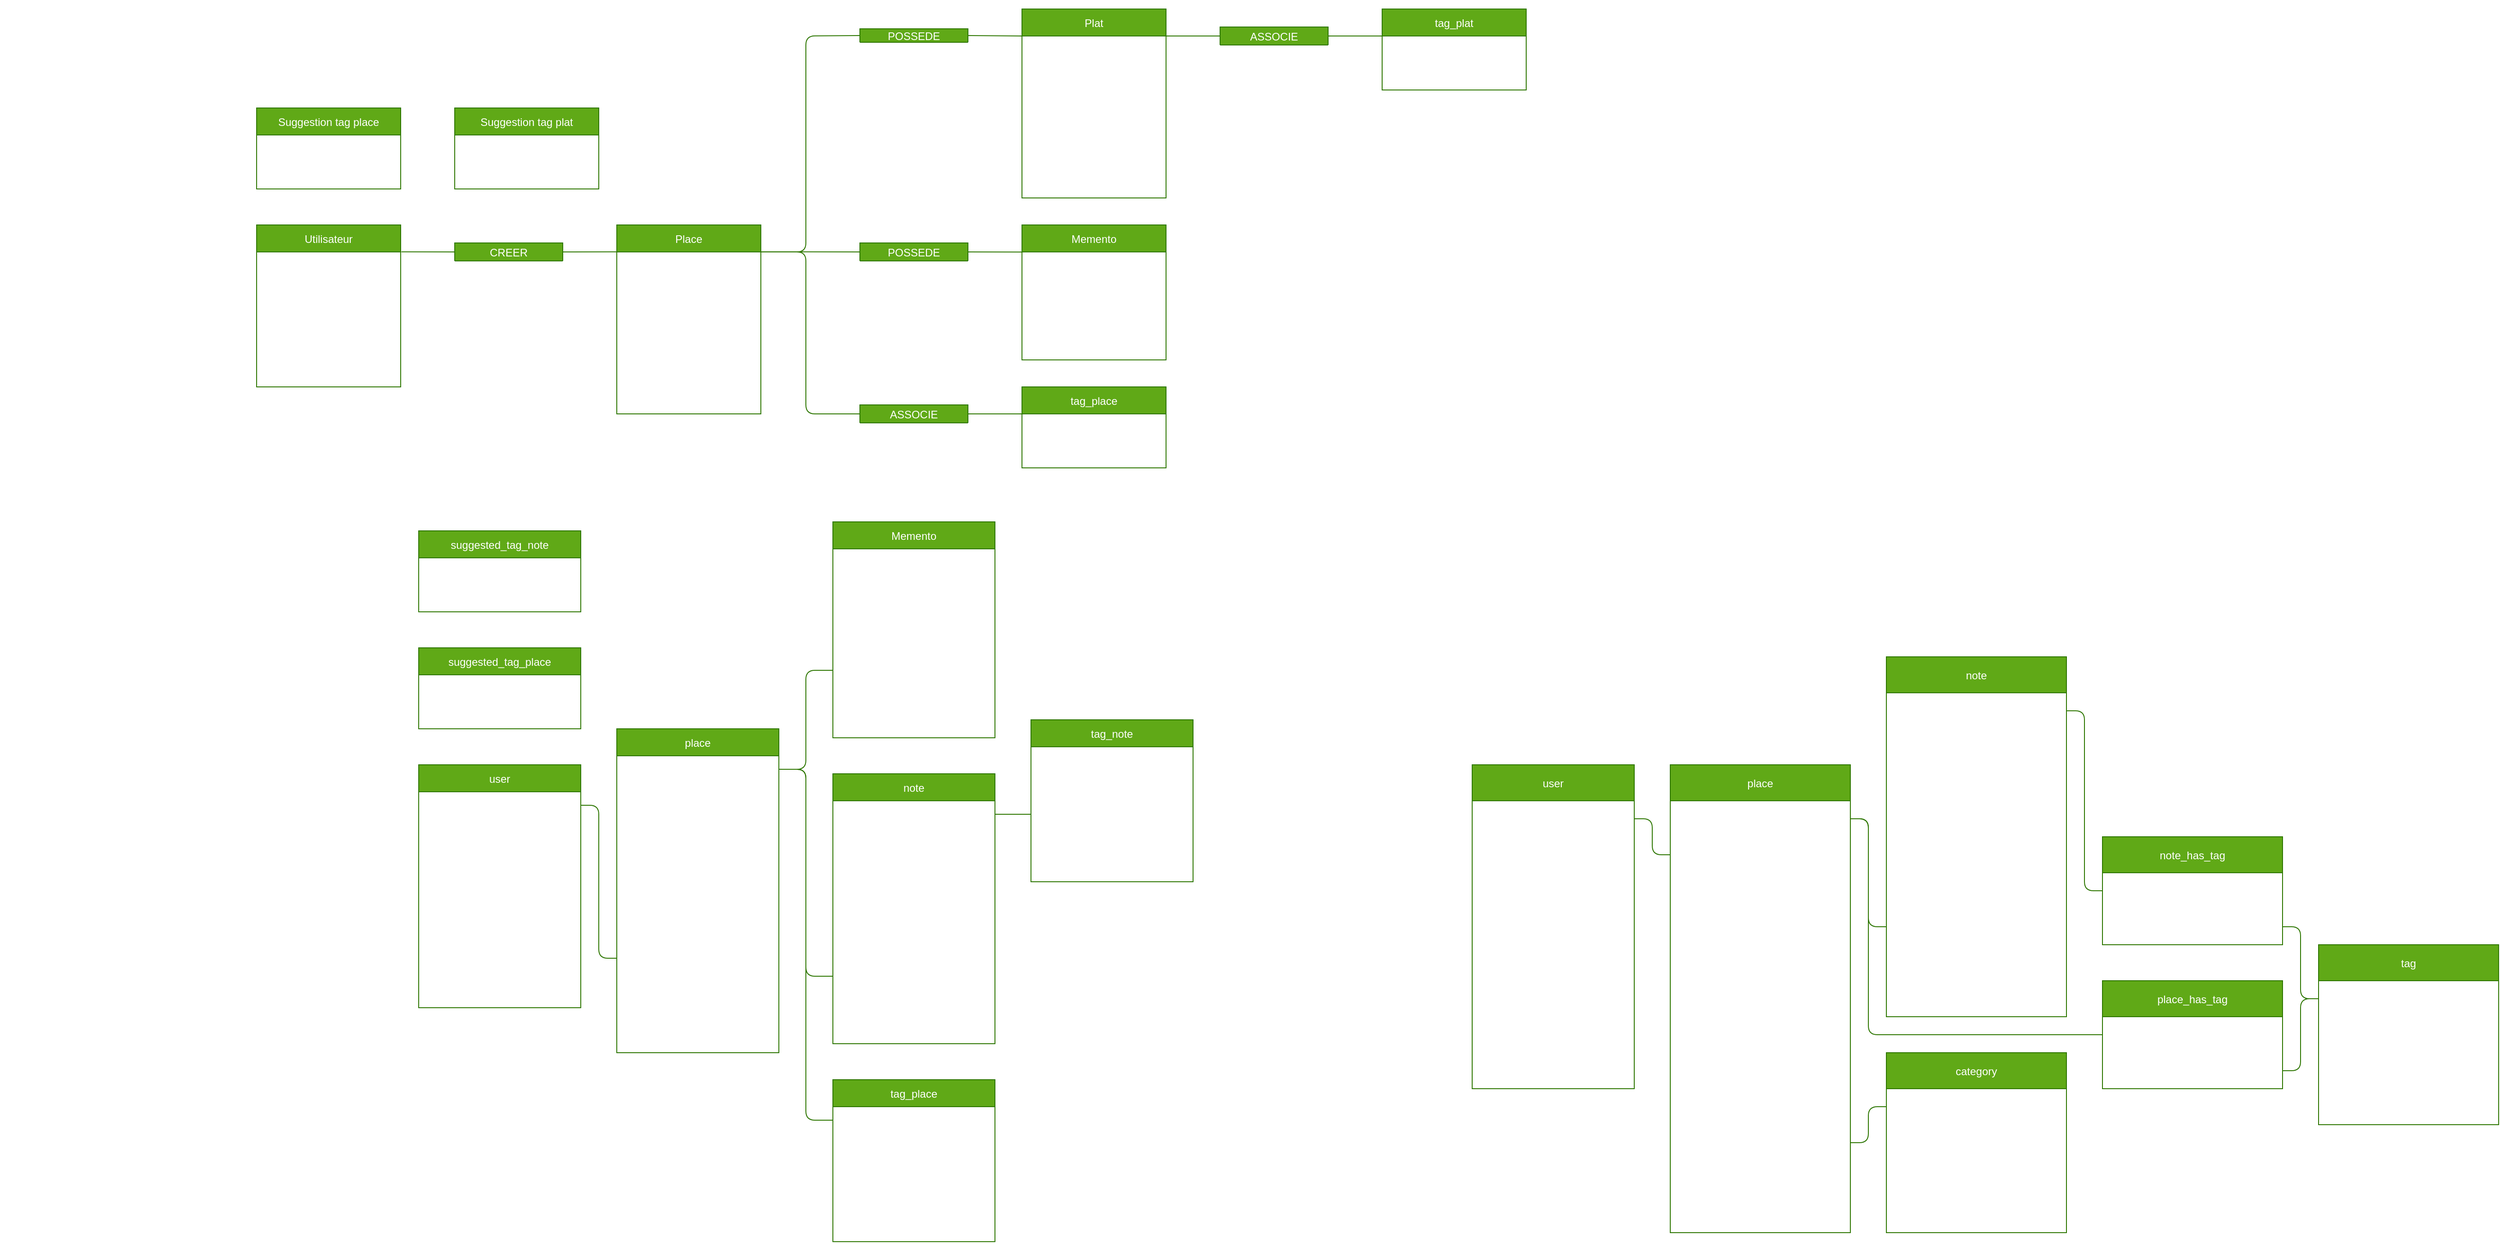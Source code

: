 <mxfile>
    <diagram id="Cw5iGUjNgf8QnOH01EfG" name="Page-1">
        <mxGraphModel dx="2482" dy="-815" grid="1" gridSize="10" guides="1" tooltips="1" connect="1" arrows="1" fold="1" page="0" pageScale="1" pageWidth="1169" pageHeight="827" background="none" math="0" shadow="0">
            <root>
                <mxCell id="0"/>
                <mxCell id="1" parent="0"/>
                <mxCell id="359" value="CREER" style="swimlane;fontStyle=0;childLayout=stackLayout;horizontal=1;startSize=30;horizontalStack=0;resizeParent=1;resizeParentMax=0;resizeLast=0;collapsible=1;marginBottom=0;rounded=1;fillColor=#60a917;fontColor=#FFFFFF;strokeColor=#2D7600;" parent="1" vertex="1">
                    <mxGeometry x="-750" y="2620" width="120" height="20" as="geometry"/>
                </mxCell>
                <mxCell id="360" value="Utilisateur" style="swimlane;fontStyle=0;childLayout=stackLayout;horizontal=1;startSize=30;horizontalStack=0;resizeParent=1;resizeParentMax=0;resizeLast=0;collapsible=1;marginBottom=0;fillColor=#60a917;fontColor=#FFFFFF;strokeColor=#2D7600;" parent="1" vertex="1">
                    <mxGeometry x="-970" y="2600" width="160" height="180" as="geometry"/>
                </mxCell>
                <mxCell id="361" value="CodeUtilisateur" style="text;strokeColor=none;fillColor=none;align=left;verticalAlign=middle;spacingLeft=4;spacingRight=4;overflow=hidden;points=[[0,0.5],[1,0.5]];portConstraint=eastwest;rotatable=0;fontStyle=4;fontColor=#FFFFFF;" parent="360" vertex="1">
                    <mxGeometry y="30" width="160" height="30" as="geometry"/>
                </mxCell>
                <mxCell id="362" value="pseudo" style="text;strokeColor=none;fillColor=none;align=left;verticalAlign=middle;spacingLeft=4;spacingRight=4;overflow=hidden;points=[[0,0.5],[1,0.5]];portConstraint=eastwest;rotatable=0;fontColor=#FFFFFF;" parent="360" vertex="1">
                    <mxGeometry y="60" width="160" height="30" as="geometry"/>
                </mxCell>
                <mxCell id="363" value="photo" style="text;strokeColor=none;fillColor=none;align=left;verticalAlign=middle;spacingLeft=4;spacingRight=4;overflow=hidden;points=[[0,0.5],[1,0.5]];portConstraint=eastwest;rotatable=0;fontColor=#FFFFFF;" parent="360" vertex="1">
                    <mxGeometry y="90" width="160" height="30" as="geometry"/>
                </mxCell>
                <mxCell id="364" value="email" style="text;strokeColor=none;fillColor=none;align=left;verticalAlign=middle;spacingLeft=4;spacingRight=4;overflow=hidden;points=[[0,0.5],[1,0.5]];portConstraint=eastwest;rotatable=0;fontColor=#FFFFFF;" parent="360" vertex="1">
                    <mxGeometry y="120" width="160" height="30" as="geometry"/>
                </mxCell>
                <mxCell id="365" value="theme" style="text;strokeColor=none;fillColor=none;align=left;verticalAlign=middle;spacingLeft=4;spacingRight=4;overflow=hidden;points=[[0,0.5],[1,0.5]];portConstraint=eastwest;rotatable=0;fontColor=#FFFFFF;" parent="360" vertex="1">
                    <mxGeometry y="150" width="160" height="30" as="geometry"/>
                </mxCell>
                <mxCell id="366" value="Place" style="swimlane;fontStyle=0;childLayout=stackLayout;horizontal=1;startSize=30;horizontalStack=0;resizeParent=1;resizeParentMax=0;resizeLast=0;collapsible=1;marginBottom=0;fillColor=#60a917;fontColor=#FFFFFF;strokeColor=#2D7600;" parent="1" vertex="1">
                    <mxGeometry x="-570" y="2600" width="160" height="210" as="geometry"/>
                </mxCell>
                <mxCell id="367" value="CodePlace" style="text;strokeColor=none;fillColor=none;align=center;verticalAlign=middle;spacingLeft=4;spacingRight=4;overflow=hidden;points=[[0,0.5],[1,0.5]];portConstraint=eastwest;rotatable=0;fontStyle=4;fontColor=#FFFFFF;" parent="366" vertex="1">
                    <mxGeometry y="30" width="160" height="30" as="geometry"/>
                </mxCell>
                <mxCell id="368" value="nom" style="text;strokeColor=none;fillColor=none;align=center;verticalAlign=middle;spacingLeft=4;spacingRight=4;overflow=hidden;points=[[0,0.5],[1,0.5]];portConstraint=eastwest;rotatable=0;fontColor=#FFFFFF;" parent="366" vertex="1">
                    <mxGeometry y="60" width="160" height="30" as="geometry"/>
                </mxCell>
                <mxCell id="369" value="slug" style="text;strokeColor=none;fillColor=none;align=center;verticalAlign=middle;spacingLeft=4;spacingRight=4;overflow=hidden;points=[[0,0.5],[1,0.5]];portConstraint=eastwest;rotatable=0;fontColor=#FFFFFF;" parent="366" vertex="1">
                    <mxGeometry y="90" width="160" height="30" as="geometry"/>
                </mxCell>
                <mxCell id="550" value="adresse" style="text;strokeColor=none;fillColor=none;align=center;verticalAlign=middle;spacingLeft=4;spacingRight=4;overflow=hidden;points=[[0,0.5],[1,0.5]];portConstraint=eastwest;rotatable=0;fontColor=#FFFFFF;" parent="366" vertex="1">
                    <mxGeometry y="120" width="160" height="30" as="geometry"/>
                </mxCell>
                <mxCell id="551" value="coordonnées" style="text;strokeColor=none;fillColor=none;align=center;verticalAlign=middle;spacingLeft=4;spacingRight=4;overflow=hidden;points=[[0,0.5],[1,0.5]];portConstraint=eastwest;rotatable=0;fontColor=#FFFFFF;" parent="366" vertex="1">
                    <mxGeometry y="150" width="160" height="30" as="geometry"/>
                </mxCell>
                <mxCell id="552" value="favoris" style="text;strokeColor=none;fillColor=none;align=center;verticalAlign=middle;spacingLeft=4;spacingRight=4;overflow=hidden;points=[[0,0.5],[1,0.5]];portConstraint=eastwest;rotatable=0;fontColor=#FFFFFF;" parent="366" vertex="1">
                    <mxGeometry y="180" width="160" height="30" as="geometry"/>
                </mxCell>
                <mxCell id="370" value="" style="endArrow=none;html=1;entryX=0;entryY=0.5;entryDx=0;entryDy=0;exitX=1.005;exitY=-0.004;exitDx=0;exitDy=0;exitPerimeter=0;fontColor=#FFFFFF;fillColor=#60a917;strokeColor=#2D7600;" parent="1" source="361" target="359" edge="1">
                    <mxGeometry width="50" height="50" relative="1" as="geometry">
                        <mxPoint x="-730" y="2625" as="sourcePoint"/>
                        <mxPoint x="-300" y="2530" as="targetPoint"/>
                        <Array as="points"/>
                    </mxGeometry>
                </mxCell>
                <mxCell id="371" value="" style="endArrow=none;html=1;exitX=1;exitY=0.5;exitDx=0;exitDy=0;exitPerimeter=0;entryX=0;entryY=-0.003;entryDx=0;entryDy=0;entryPerimeter=0;fontColor=#FFFFFF;fillColor=#60a917;strokeColor=#2D7600;" parent="1" source="359" target="367" edge="1">
                    <mxGeometry width="50" height="50" relative="1" as="geometry">
                        <mxPoint x="-310" y="2580" as="sourcePoint"/>
                        <mxPoint x="-450" y="2630" as="targetPoint"/>
                        <Array as="points"/>
                    </mxGeometry>
                </mxCell>
                <mxCell id="372" value="0,N" style="text;html=1;strokeColor=none;fillColor=none;align=center;verticalAlign=middle;whiteSpace=wrap;rounded=0;fontColor=#FFFFFF;" parent="1" vertex="1">
                    <mxGeometry x="-810" y="2600" width="60" height="30" as="geometry"/>
                </mxCell>
                <mxCell id="373" value="1,1" style="text;html=1;strokeColor=none;fillColor=none;align=center;verticalAlign=middle;whiteSpace=wrap;rounded=0;fontColor=#FFFFFF;" parent="1" vertex="1">
                    <mxGeometry x="-630" y="2600" width="60" height="30" as="geometry"/>
                </mxCell>
                <mxCell id="374" value="POSSEDE" style="swimlane;fontStyle=0;childLayout=stackLayout;horizontal=1;startSize=30;horizontalStack=0;resizeParent=1;resizeParentMax=0;resizeLast=0;collapsible=1;marginBottom=0;rounded=1;fillColor=#60a917;fontColor=#FFFFFF;strokeColor=#2D7600;" parent="1" vertex="1">
                    <mxGeometry x="-300" y="2382" width="120" height="15" as="geometry">
                        <mxRectangle x="120" y="1245" width="70" height="30" as="alternateBounds"/>
                    </mxGeometry>
                </mxCell>
                <mxCell id="375" value="0,N" style="text;html=1;strokeColor=none;fillColor=none;align=center;verticalAlign=middle;whiteSpace=wrap;rounded=0;fontColor=#FFFFFF;" parent="1" vertex="1">
                    <mxGeometry x="-360" y="2360" width="60" height="30" as="geometry"/>
                </mxCell>
                <mxCell id="376" value="1,1" style="text;html=1;strokeColor=none;fillColor=none;align=center;verticalAlign=middle;whiteSpace=wrap;rounded=0;fontColor=#FFFFFF;" parent="1" vertex="1">
                    <mxGeometry x="-90" y="2350" width="60" height="30" as="geometry"/>
                </mxCell>
                <mxCell id="378" value="Plat" style="swimlane;fontStyle=0;childLayout=stackLayout;horizontal=1;startSize=30;horizontalStack=0;resizeParent=1;resizeParentMax=0;resizeLast=0;collapsible=1;marginBottom=0;fillColor=#60a917;fontColor=#FFFFFF;strokeColor=#2D7600;" parent="1" vertex="1">
                    <mxGeometry x="-120" y="2360" width="160" height="210" as="geometry"/>
                </mxCell>
                <mxCell id="379" value="CodePlat" style="text;strokeColor=none;fillColor=none;align=center;verticalAlign=middle;spacingLeft=4;spacingRight=4;overflow=hidden;points=[[0,0.5],[1,0.5]];portConstraint=eastwest;rotatable=0;fontStyle=4;fontColor=#FFFFFF;" parent="378" vertex="1">
                    <mxGeometry y="30" width="160" height="30" as="geometry"/>
                </mxCell>
                <mxCell id="380" value="nom" style="text;strokeColor=none;fillColor=none;align=center;verticalAlign=middle;spacingLeft=4;spacingRight=4;overflow=hidden;points=[[0,0.5],[1,0.5]];portConstraint=eastwest;rotatable=0;fontColor=#FFFFFF;" parent="378" vertex="1">
                    <mxGeometry y="60" width="160" height="30" as="geometry"/>
                </mxCell>
                <mxCell id="381" value="slug" style="text;strokeColor=none;fillColor=none;align=center;verticalAlign=middle;spacingLeft=4;spacingRight=4;overflow=hidden;points=[[0,0.5],[1,0.5]];portConstraint=eastwest;rotatable=0;fontColor=#FFFFFF;" parent="378" vertex="1">
                    <mxGeometry y="90" width="160" height="30" as="geometry"/>
                </mxCell>
                <mxCell id="382" value="photo" style="text;strokeColor=none;fillColor=none;align=center;verticalAlign=middle;spacingLeft=4;spacingRight=4;overflow=hidden;points=[[0,0.5],[1,0.5]];portConstraint=eastwest;rotatable=0;fontColor=#FFFFFF;" parent="378" vertex="1">
                    <mxGeometry y="120" width="160" height="30" as="geometry"/>
                </mxCell>
                <mxCell id="383" value="favoris" style="text;strokeColor=none;fillColor=none;align=center;verticalAlign=middle;spacingLeft=4;spacingRight=4;overflow=hidden;points=[[0,0.5],[1,0.5]];portConstraint=eastwest;rotatable=0;fontColor=#FFFFFF;" parent="378" vertex="1">
                    <mxGeometry y="150" width="160" height="30" as="geometry"/>
                </mxCell>
                <mxCell id="384" value="commentaire" style="text;strokeColor=none;fillColor=none;align=center;verticalAlign=middle;spacingLeft=4;spacingRight=4;overflow=hidden;points=[[0,0.5],[1,0.5]];portConstraint=eastwest;rotatable=0;fontColor=#FFFFFF;" parent="378" vertex="1">
                    <mxGeometry y="180" width="160" height="30" as="geometry"/>
                </mxCell>
                <mxCell id="386" value="" style="endArrow=none;html=1;exitX=1;exitY=0.5;exitDx=0;exitDy=0;exitPerimeter=0;entryX=0.001;entryY=-0.001;entryDx=0;entryDy=0;entryPerimeter=0;fontColor=#FFFFFF;fillColor=#60a917;strokeColor=#2D7600;" parent="1" source="374" target="379" edge="1">
                    <mxGeometry width="50" height="50" relative="1" as="geometry">
                        <mxPoint x="-320" y="2295" as="sourcePoint"/>
                        <mxPoint x="-20" y="2350" as="targetPoint"/>
                    </mxGeometry>
                </mxCell>
                <mxCell id="399" value="tag_place" style="swimlane;fontStyle=0;childLayout=stackLayout;horizontal=1;startSize=30;horizontalStack=0;resizeParent=1;resizeParentMax=0;resizeLast=0;collapsible=1;marginBottom=0;fillColor=#60a917;fontColor=#FFFFFF;strokeColor=#2D7600;" parent="1" vertex="1">
                    <mxGeometry x="-120" y="2780" width="160" height="90" as="geometry"/>
                </mxCell>
                <mxCell id="400" value="CodeTagPlace" style="text;strokeColor=none;fillColor=none;align=left;verticalAlign=middle;spacingLeft=4;spacingRight=4;overflow=hidden;points=[[0,0.5],[1,0.5]];portConstraint=eastwest;rotatable=0;fontStyle=4;fontColor=#FFFFFF;" parent="399" vertex="1">
                    <mxGeometry y="30" width="160" height="30" as="geometry"/>
                </mxCell>
                <mxCell id="401" value="label" style="text;strokeColor=none;fillColor=none;align=left;verticalAlign=middle;spacingLeft=4;spacingRight=4;overflow=hidden;points=[[0,0.5],[1,0.5]];portConstraint=eastwest;rotatable=0;fontColor=#FFFFFF;" parent="399" vertex="1">
                    <mxGeometry y="60" width="160" height="30" as="geometry"/>
                </mxCell>
                <mxCell id="406" value="POSSEDE" style="swimlane;fontStyle=0;childLayout=stackLayout;horizontal=1;startSize=30;horizontalStack=0;resizeParent=1;resizeParentMax=0;resizeLast=0;collapsible=1;marginBottom=0;rounded=1;fillColor=#60a917;fontColor=#FFFFFF;strokeColor=#2D7600;" parent="1" vertex="1">
                    <mxGeometry x="-300" y="2620" width="120" height="20" as="geometry"/>
                </mxCell>
                <mxCell id="407" value="0,N" style="text;html=1;strokeColor=none;fillColor=none;align=center;verticalAlign=middle;whiteSpace=wrap;rounded=0;fontColor=#FFFFFF;" parent="1" vertex="1">
                    <mxGeometry x="-360" y="2600" width="60" height="30" as="geometry"/>
                </mxCell>
                <mxCell id="408" value="1,1" style="text;html=1;strokeColor=none;fillColor=none;align=center;verticalAlign=middle;whiteSpace=wrap;rounded=0;fontColor=#FFFFFF;" parent="1" vertex="1">
                    <mxGeometry x="-180" y="2600" width="60" height="30" as="geometry"/>
                </mxCell>
                <mxCell id="409" value="" style="endArrow=none;html=1;entryX=0;entryY=0.5;entryDx=0;entryDy=0;exitX=1;exitY=-0.005;exitDx=0;exitDy=0;exitPerimeter=0;fontColor=#FFFFFF;fillColor=#60a917;strokeColor=#2D7600;" parent="1" source="367" target="406" edge="1">
                    <mxGeometry width="50" height="50" relative="1" as="geometry">
                        <mxPoint x="-270" y="2645" as="sourcePoint"/>
                        <mxPoint x="-400" y="2790" as="targetPoint"/>
                        <Array as="points"/>
                    </mxGeometry>
                </mxCell>
                <mxCell id="410" value="" style="endArrow=none;html=1;exitX=1;exitY=0.5;exitDx=0;exitDy=0;entryX=0.004;entryY=0.004;entryDx=0;entryDy=0;entryPerimeter=0;fontColor=#FFFFFF;fillColor=#60a917;strokeColor=#2D7600;" parent="1" source="406" target="412" edge="1">
                    <mxGeometry width="50" height="50" relative="1" as="geometry">
                        <mxPoint x="-250" y="2930" as="sourcePoint"/>
                        <mxPoint x="-50" y="2595" as="targetPoint"/>
                        <Array as="points"/>
                    </mxGeometry>
                </mxCell>
                <mxCell id="411" value="Memento" style="swimlane;fontStyle=0;childLayout=stackLayout;horizontal=1;startSize=30;horizontalStack=0;resizeParent=1;resizeParentMax=0;resizeLast=0;collapsible=1;marginBottom=0;fillColor=#60a917;fontColor=#FFFFFF;strokeColor=#2D7600;" parent="1" vertex="1">
                    <mxGeometry x="-120" y="2600" width="160" height="150" as="geometry"/>
                </mxCell>
                <mxCell id="412" value="CodeListe" style="text;strokeColor=none;fillColor=none;align=center;verticalAlign=middle;spacingLeft=4;spacingRight=4;overflow=hidden;points=[[0,0.5],[1,0.5]];portConstraint=eastwest;rotatable=0;fontStyle=4;fontColor=#FFFFFF;" parent="411" vertex="1">
                    <mxGeometry y="30" width="160" height="30" as="geometry"/>
                </mxCell>
                <mxCell id="413" value="nom" style="text;strokeColor=none;fillColor=none;align=center;verticalAlign=middle;spacingLeft=4;spacingRight=4;overflow=hidden;points=[[0,0.5],[1,0.5]];portConstraint=eastwest;rotatable=0;fontColor=#FFFFFF;" parent="411" vertex="1">
                    <mxGeometry y="60" width="160" height="30" as="geometry"/>
                </mxCell>
                <mxCell id="414" value="contenu" style="text;strokeColor=none;fillColor=none;align=center;verticalAlign=middle;spacingLeft=4;spacingRight=4;overflow=hidden;points=[[0,0.5],[1,0.5]];portConstraint=eastwest;rotatable=0;fontColor=#FFFFFF;" parent="411" vertex="1">
                    <mxGeometry y="90" width="160" height="30" as="geometry"/>
                </mxCell>
                <mxCell id="415" value="date de création" style="text;strokeColor=none;fillColor=none;align=center;verticalAlign=middle;spacingLeft=4;spacingRight=4;overflow=hidden;points=[[0,0.5],[1,0.5]];portConstraint=eastwest;rotatable=0;fontColor=#FFFFFF;" parent="411" vertex="1">
                    <mxGeometry y="120" width="160" height="30" as="geometry"/>
                </mxCell>
                <mxCell id="432" value="ASSOCIE" style="swimlane;fontStyle=0;childLayout=stackLayout;horizontal=1;startSize=30;horizontalStack=0;resizeParent=1;resizeParentMax=0;resizeLast=0;collapsible=1;marginBottom=0;rounded=1;fillColor=#60a917;fontColor=#FFFFFF;strokeColor=#2D7600;" parent="1" vertex="1">
                    <mxGeometry x="-300" y="2800" width="120" height="20" as="geometry"/>
                </mxCell>
                <mxCell id="433" value="1,1" style="text;html=1;strokeColor=none;fillColor=none;align=center;verticalAlign=middle;whiteSpace=wrap;rounded=0;fontColor=#FFFFFF;" parent="1" vertex="1">
                    <mxGeometry x="-180" y="2780" width="60" height="30" as="geometry"/>
                </mxCell>
                <mxCell id="434" value="" style="endArrow=none;html=1;exitX=0;exitY=0.002;exitDx=0;exitDy=0;entryX=1;entryY=0.5;entryDx=0;entryDy=0;exitPerimeter=0;fontColor=#FFFFFF;fillColor=#60a917;strokeColor=#2D7600;" parent="1" source="400" target="432" edge="1">
                    <mxGeometry width="50" height="50" relative="1" as="geometry">
                        <mxPoint x="200" y="2835" as="sourcePoint"/>
                        <mxPoint x="120" y="2835" as="targetPoint"/>
                    </mxGeometry>
                </mxCell>
                <mxCell id="437" value="0,N" style="text;html=1;strokeColor=none;fillColor=none;align=center;verticalAlign=middle;whiteSpace=wrap;rounded=0;fontColor=#FFFFFF;" parent="1" vertex="1">
                    <mxGeometry x="-360" y="2780" width="60" height="30" as="geometry"/>
                </mxCell>
                <mxCell id="525" value="MCD" style="text;strokeColor=none;fillColor=none;align=left;verticalAlign=middle;spacingLeft=4;spacingRight=4;overflow=hidden;points=[[0,0.5],[1,0.5]];portConstraint=eastwest;rotatable=0;fontSize=50;fontColor=#FFFFFF;" parent="1" vertex="1">
                    <mxGeometry x="-1255" y="2382" width="150" height="80" as="geometry"/>
                </mxCell>
                <mxCell id="554" value="tag_plat" style="swimlane;fontStyle=0;childLayout=stackLayout;horizontal=1;startSize=30;horizontalStack=0;resizeParent=1;resizeParentMax=0;resizeLast=0;collapsible=1;marginBottom=0;fillColor=#60a917;fontColor=#FFFFFF;strokeColor=#2D7600;" parent="1" vertex="1">
                    <mxGeometry x="280" y="2360" width="160" height="90" as="geometry"/>
                </mxCell>
                <mxCell id="555" value="CodeTagPlat" style="text;strokeColor=none;fillColor=none;align=left;verticalAlign=middle;spacingLeft=4;spacingRight=4;overflow=hidden;points=[[0,0.5],[1,0.5]];portConstraint=eastwest;rotatable=0;fontStyle=4;fontColor=#FFFFFF;" parent="554" vertex="1">
                    <mxGeometry y="30" width="160" height="30" as="geometry"/>
                </mxCell>
                <mxCell id="556" value="label" style="text;strokeColor=none;fillColor=none;align=left;verticalAlign=middle;spacingLeft=4;spacingRight=4;overflow=hidden;points=[[0,0.5],[1,0.5]];portConstraint=eastwest;rotatable=0;fontColor=#FFFFFF;" parent="554" vertex="1">
                    <mxGeometry y="60" width="160" height="30" as="geometry"/>
                </mxCell>
                <mxCell id="557" value="ASSOCIE" style="swimlane;fontStyle=0;childLayout=stackLayout;horizontal=1;startSize=30;horizontalStack=0;resizeParent=1;resizeParentMax=0;resizeLast=0;collapsible=1;marginBottom=0;rounded=1;fillColor=#60a917;fontColor=#FFFFFF;strokeColor=#2D7600;" parent="1" vertex="1">
                    <mxGeometry x="100" y="2380" width="120" height="20" as="geometry"/>
                </mxCell>
                <mxCell id="560" value="1,1" style="text;html=1;strokeColor=none;fillColor=none;align=center;verticalAlign=middle;whiteSpace=wrap;rounded=0;fontColor=#FFFFFF;" parent="1" vertex="1">
                    <mxGeometry x="-180" y="2360" width="60" height="30" as="geometry"/>
                </mxCell>
                <mxCell id="561" value="" style="endArrow=none;html=1;entryX=1;entryY=0;entryDx=0;entryDy=0;entryPerimeter=0;exitX=0;exitY=0.5;exitDx=0;exitDy=0;fontColor=#FFFFFF;fillColor=#60a917;strokeColor=#2D7600;" parent="1" source="432" target="367" edge="1">
                    <mxGeometry width="50" height="50" relative="1" as="geometry">
                        <mxPoint x="-220" y="2810" as="sourcePoint"/>
                        <mxPoint x="-170" y="2760" as="targetPoint"/>
                        <Array as="points">
                            <mxPoint x="-360" y="2810"/>
                            <mxPoint x="-360" y="2630"/>
                        </Array>
                    </mxGeometry>
                </mxCell>
                <mxCell id="562" value="" style="endArrow=none;html=1;entryX=0;entryY=0.5;entryDx=0;entryDy=0;fontColor=#FFFFFF;fillColor=#60a917;strokeColor=#2D7600;" parent="1" target="374" edge="1">
                    <mxGeometry width="50" height="50" relative="1" as="geometry">
                        <mxPoint x="-410" y="2630" as="sourcePoint"/>
                        <mxPoint x="-220" y="2500" as="targetPoint"/>
                        <Array as="points">
                            <mxPoint x="-360" y="2630"/>
                            <mxPoint x="-360" y="2390"/>
                        </Array>
                    </mxGeometry>
                </mxCell>
                <mxCell id="558" value="1,1" style="text;html=1;strokeColor=none;fillColor=none;align=center;verticalAlign=middle;whiteSpace=wrap;rounded=0;fontColor=#FFFFFF;" parent="1" vertex="1">
                    <mxGeometry x="220" y="2360" width="60" height="30" as="geometry"/>
                </mxCell>
                <mxCell id="563" value="" style="endArrow=none;html=1;exitX=0;exitY=0.002;exitDx=0;exitDy=0;entryX=1;entryY=0.5;entryDx=0;entryDy=0;exitPerimeter=0;fontColor=#FFFFFF;fillColor=#60a917;strokeColor=#2D7600;" parent="1" source="555" target="557" edge="1">
                    <mxGeometry width="50" height="50" relative="1" as="geometry">
                        <mxPoint x="410" y="2360.06" as="sourcePoint"/>
                        <mxPoint x="230" y="2392" as="targetPoint"/>
                    </mxGeometry>
                </mxCell>
                <mxCell id="564" value="0,N" style="text;html=1;strokeColor=none;fillColor=none;align=center;verticalAlign=middle;whiteSpace=wrap;rounded=0;fontColor=#FFFFFF;" parent="1" vertex="1">
                    <mxGeometry x="40" y="2360" width="60" height="30" as="geometry"/>
                </mxCell>
                <mxCell id="565" value="" style="endArrow=none;html=1;entryX=0;entryY=0.5;entryDx=0;entryDy=0;exitX=1;exitY=0.001;exitDx=0;exitDy=0;exitPerimeter=0;fontColor=#FFFFFF;fillColor=#60a917;strokeColor=#2D7600;" parent="1" source="379" target="557" edge="1">
                    <mxGeometry width="50" height="50" relative="1" as="geometry">
                        <mxPoint x="-10" y="2510" as="sourcePoint"/>
                        <mxPoint x="40" y="2460" as="targetPoint"/>
                    </mxGeometry>
                </mxCell>
                <mxCell id="568" value="user" style="swimlane;fontStyle=0;childLayout=stackLayout;horizontal=1;startSize=30;horizontalStack=0;resizeParent=1;resizeParentMax=0;resizeLast=0;collapsible=1;marginBottom=0;fillColor=#60a917;fontColor=#FFFFFF;strokeColor=#2D7600;" parent="1" vertex="1">
                    <mxGeometry x="-790" y="3200" width="180" height="270" as="geometry"/>
                </mxCell>
                <mxCell id="569" value="id   INT4" style="text;strokeColor=none;fillColor=none;align=left;verticalAlign=middle;spacingLeft=4;spacingRight=4;overflow=hidden;points=[[0,0.5],[1,0.5]];portConstraint=eastwest;rotatable=0;fontStyle=4;fontColor=#FFFFFF;" parent="568" vertex="1">
                    <mxGeometry y="30" width="180" height="30" as="geometry"/>
                </mxCell>
                <mxCell id="570" value="username   TEXT" style="text;strokeColor=none;fillColor=none;align=left;verticalAlign=middle;spacingLeft=4;spacingRight=4;overflow=hidden;points=[[0,0.5],[1,0.5]];portConstraint=eastwest;rotatable=0;fontColor=#FFFFFF;" parent="568" vertex="1">
                    <mxGeometry y="60" width="180" height="30" as="geometry"/>
                </mxCell>
                <mxCell id="571" value="email   TEXT" style="text;strokeColor=none;fillColor=none;align=left;verticalAlign=middle;spacingLeft=4;spacingRight=4;overflow=hidden;points=[[0,0.5],[1,0.5]];portConstraint=eastwest;rotatable=0;fontColor=#FFFFFF;" parent="568" vertex="1">
                    <mxGeometry y="90" width="180" height="30" as="geometry"/>
                </mxCell>
                <mxCell id="572" value="password   TEXT" style="text;strokeColor=none;fillColor=none;align=left;verticalAlign=middle;spacingLeft=4;spacingRight=4;overflow=hidden;points=[[0,0.5],[1,0.5]];portConstraint=eastwest;rotatable=0;fontColor=#FFFFFF;" parent="568" vertex="1">
                    <mxGeometry y="120" width="180" height="30" as="geometry"/>
                </mxCell>
                <mxCell id="640" value="photo_url   TEXT" style="text;strokeColor=none;fillColor=none;align=left;verticalAlign=middle;spacingLeft=4;spacingRight=4;overflow=hidden;points=[[0,0.5],[1,0.5]];portConstraint=eastwest;rotatable=0;fontColor=#FFFFFF;" parent="568" vertex="1">
                    <mxGeometry y="150" width="180" height="30" as="geometry"/>
                </mxCell>
                <mxCell id="632" value="dark   BOOL" style="text;strokeColor=none;fillColor=none;align=left;verticalAlign=middle;spacingLeft=4;spacingRight=4;overflow=hidden;points=[[0,0.5],[1,0.5]];portConstraint=eastwest;rotatable=0;fontColor=#FFFFFF;" parent="568" vertex="1">
                    <mxGeometry y="180" width="180" height="30" as="geometry"/>
                </mxCell>
                <mxCell id="631" value="created_at   TIMESTAMPTZ" style="text;strokeColor=none;fillColor=none;align=left;verticalAlign=middle;spacingLeft=4;spacingRight=4;overflow=hidden;points=[[0,0.5],[1,0.5]];portConstraint=eastwest;rotatable=0;fontColor=#FFFFFF;" parent="568" vertex="1">
                    <mxGeometry y="210" width="180" height="30" as="geometry"/>
                </mxCell>
                <mxCell id="573" value="updated_at   TIMESTAMPTZ" style="text;strokeColor=none;fillColor=none;align=left;verticalAlign=middle;spacingLeft=4;spacingRight=4;overflow=hidden;points=[[0,0.5],[1,0.5]];portConstraint=eastwest;rotatable=0;fontColor=#FFFFFF;" parent="568" vertex="1">
                    <mxGeometry y="240" width="180" height="30" as="geometry"/>
                </mxCell>
                <mxCell id="574" value="place" style="swimlane;fontStyle=0;childLayout=stackLayout;horizontal=1;startSize=30;horizontalStack=0;resizeParent=1;resizeParentMax=0;resizeLast=0;collapsible=1;marginBottom=0;fillColor=#60a917;fontColor=#FFFFFF;strokeColor=#2D7600;" parent="1" vertex="1">
                    <mxGeometry x="-570" y="3160" width="180" height="360" as="geometry"/>
                </mxCell>
                <mxCell id="575" value="id   INT4" style="text;strokeColor=none;fillColor=none;align=left;verticalAlign=middle;spacingLeft=4;spacingRight=4;overflow=hidden;points=[[0,0.5],[1,0.5]];portConstraint=eastwest;rotatable=0;fontStyle=4;fontColor=#FFFFFF;" parent="574" vertex="1">
                    <mxGeometry y="30" width="180" height="30" as="geometry"/>
                </mxCell>
                <mxCell id="576" value="name   TEXT" style="text;strokeColor=none;fillColor=none;align=left;verticalAlign=middle;spacingLeft=4;spacingRight=4;overflow=hidden;points=[[0,0.5],[1,0.5]];portConstraint=eastwest;rotatable=0;fontColor=#FFFFFF;" parent="574" vertex="1">
                    <mxGeometry y="60" width="180" height="30" as="geometry"/>
                </mxCell>
                <mxCell id="577" value="slug   TEXT" style="text;strokeColor=none;fillColor=none;align=left;verticalAlign=middle;spacingLeft=4;spacingRight=4;overflow=hidden;points=[[0,0.5],[1,0.5]];portConstraint=eastwest;rotatable=0;fontColor=#FFFFFF;" parent="574" vertex="1">
                    <mxGeometry y="90" width="180" height="30" as="geometry"/>
                </mxCell>
                <mxCell id="578" value="location   TEXT" style="text;strokeColor=none;fillColor=none;align=left;verticalAlign=middle;spacingLeft=4;spacingRight=4;overflow=hidden;points=[[0,0.5],[1,0.5]];portConstraint=eastwest;rotatable=0;fontColor=#FFFFFF;" parent="574" vertex="1">
                    <mxGeometry y="120" width="180" height="30" as="geometry"/>
                </mxCell>
                <mxCell id="579" value="coordinate   TEXT" style="text;strokeColor=none;fillColor=none;align=left;verticalAlign=middle;spacingLeft=4;spacingRight=4;overflow=hidden;points=[[0,0.5],[1,0.5]];portConstraint=eastwest;rotatable=0;fontColor=#FFFFFF;" parent="574" vertex="1">
                    <mxGeometry y="150" width="180" height="30" as="geometry"/>
                </mxCell>
                <mxCell id="627" value="photo_url   TEXT" style="text;strokeColor=none;fillColor=none;align=left;verticalAlign=middle;spacingLeft=4;spacingRight=4;overflow=hidden;points=[[0,0.5],[1,0.5]];portConstraint=eastwest;rotatable=0;fontColor=#FFFFFF;" parent="574" vertex="1">
                    <mxGeometry y="180" width="180" height="30" as="geometry"/>
                </mxCell>
                <mxCell id="628" value="favorite   BOOL" style="text;strokeColor=none;fillColor=none;align=left;verticalAlign=middle;spacingLeft=4;spacingRight=4;overflow=hidden;points=[[0,0.5],[1,0.5]];portConstraint=eastwest;rotatable=0;fontColor=#FFFFFF;" parent="574" vertex="1">
                    <mxGeometry y="210" width="180" height="30" as="geometry"/>
                </mxCell>
                <mxCell id="630" value="user_id   INT4" style="text;strokeColor=none;fillColor=none;align=left;verticalAlign=middle;spacingLeft=4;spacingRight=4;overflow=hidden;points=[[0,0.5],[1,0.5]];portConstraint=eastwest;rotatable=0;fontColor=#FFFFFF;" parent="574" vertex="1">
                    <mxGeometry y="240" width="180" height="30" as="geometry"/>
                </mxCell>
                <mxCell id="706" value="comment   TEXT" style="text;strokeColor=none;fillColor=none;align=left;verticalAlign=middle;spacingLeft=4;spacingRight=4;overflow=hidden;points=[[0,0.5],[1,0.5]];portConstraint=eastwest;rotatable=0;fontColor=#FFFFFF;" parent="574" vertex="1">
                    <mxGeometry y="270" width="180" height="30" as="geometry"/>
                </mxCell>
                <mxCell id="629" value="created_at   TIMESTAMPTZ" style="text;strokeColor=none;fillColor=none;align=left;verticalAlign=middle;spacingLeft=4;spacingRight=4;overflow=hidden;points=[[0,0.5],[1,0.5]];portConstraint=eastwest;rotatable=0;fontColor=#FFFFFF;" parent="574" vertex="1">
                    <mxGeometry y="300" width="180" height="30" as="geometry"/>
                </mxCell>
                <mxCell id="580" value="update_at   TIMESTAMPTZ" style="text;strokeColor=none;fillColor=none;align=left;verticalAlign=middle;spacingLeft=4;spacingRight=4;overflow=hidden;points=[[0,0.5],[1,0.5]];portConstraint=eastwest;rotatable=0;fontColor=#FFFFFF;" parent="574" vertex="1">
                    <mxGeometry y="330" width="180" height="30" as="geometry"/>
                </mxCell>
                <mxCell id="582" value="" style="endArrow=none;html=1;exitX=1;exitY=0.5;exitDx=0;exitDy=0;entryX=0;entryY=0.5;entryDx=0;entryDy=0;fillColor=#60a917;strokeColor=#2D7600;fontColor=#FFFFFF;" parent="1" source="569" target="630" edge="1">
                    <mxGeometry width="50" height="50" relative="1" as="geometry">
                        <mxPoint x="-630.0" y="3190.0" as="sourcePoint"/>
                        <mxPoint x="-450" y="3190" as="targetPoint"/>
                        <Array as="points">
                            <mxPoint x="-590" y="3245"/>
                            <mxPoint x="-590" y="3415"/>
                        </Array>
                    </mxGeometry>
                </mxCell>
                <mxCell id="588" value="note" style="swimlane;fontStyle=0;childLayout=stackLayout;horizontal=1;startSize=30;horizontalStack=0;resizeParent=1;resizeParentMax=0;resizeLast=0;collapsible=1;marginBottom=0;fillColor=#60a917;fontColor=#FFFFFF;strokeColor=#2D7600;" parent="1" vertex="1">
                    <mxGeometry x="-330" y="3210" width="180" height="300" as="geometry"/>
                </mxCell>
                <mxCell id="589" value="id   INT4" style="text;strokeColor=none;fillColor=none;align=left;verticalAlign=middle;spacingLeft=4;spacingRight=4;overflow=hidden;points=[[0,0.5],[1,0.5]];portConstraint=eastwest;rotatable=0;fontStyle=4;fontColor=#FFFFFF;" parent="588" vertex="1">
                    <mxGeometry y="30" width="180" height="30" as="geometry"/>
                </mxCell>
                <mxCell id="590" value="name   TEXT" style="text;strokeColor=none;fillColor=none;align=left;verticalAlign=middle;spacingLeft=4;spacingRight=4;overflow=hidden;points=[[0,0.5],[1,0.5]];portConstraint=eastwest;rotatable=0;fontColor=#FFFFFF;" parent="588" vertex="1">
                    <mxGeometry y="60" width="180" height="30" as="geometry"/>
                </mxCell>
                <mxCell id="591" value="slug   TEXT" style="text;strokeColor=none;fillColor=none;align=left;verticalAlign=middle;spacingLeft=4;spacingRight=4;overflow=hidden;points=[[0,0.5],[1,0.5]];portConstraint=eastwest;rotatable=0;fontColor=#FFFFFF;" parent="588" vertex="1">
                    <mxGeometry y="90" width="180" height="30" as="geometry"/>
                </mxCell>
                <mxCell id="592" value="photo_url   TEXT" style="text;strokeColor=none;fillColor=none;align=left;verticalAlign=middle;spacingLeft=4;spacingRight=4;overflow=hidden;points=[[0,0.5],[1,0.5]];portConstraint=eastwest;rotatable=0;fontColor=#FFFFFF;" parent="588" vertex="1">
                    <mxGeometry y="120" width="180" height="30" as="geometry"/>
                </mxCell>
                <mxCell id="593" value="favorite   TEXT" style="text;strokeColor=none;fillColor=none;align=left;verticalAlign=middle;spacingLeft=4;spacingRight=4;overflow=hidden;points=[[0,0.5],[1,0.5]];portConstraint=eastwest;rotatable=0;fontColor=#FFFFFF;" parent="588" vertex="1">
                    <mxGeometry y="150" width="180" height="30" as="geometry"/>
                </mxCell>
                <mxCell id="594" value="review   TEXT" style="text;strokeColor=none;fillColor=none;align=left;verticalAlign=middle;spacingLeft=4;spacingRight=4;overflow=hidden;points=[[0,0.5],[1,0.5]];portConstraint=eastwest;rotatable=0;fontColor=#FFFFFF;" parent="588" vertex="1">
                    <mxGeometry y="180" width="180" height="30" as="geometry"/>
                </mxCell>
                <mxCell id="636" value="note_place_id   INT4" style="text;strokeColor=none;fillColor=none;align=left;verticalAlign=middle;spacingLeft=4;spacingRight=4;overflow=hidden;points=[[0,0.5],[1,0.5]];portConstraint=eastwest;rotatable=0;fontColor=#FFFFFF;" parent="588" vertex="1">
                    <mxGeometry y="210" width="180" height="30" as="geometry"/>
                </mxCell>
                <mxCell id="637" value="created_at   TIMESTAMPTZ" style="text;strokeColor=none;fillColor=none;align=left;verticalAlign=middle;spacingLeft=4;spacingRight=4;overflow=hidden;points=[[0,0.5],[1,0.5]];portConstraint=eastwest;rotatable=0;fontColor=#FFFFFF;" parent="588" vertex="1">
                    <mxGeometry y="240" width="180" height="30" as="geometry"/>
                </mxCell>
                <mxCell id="638" value="updated_at   TIMESTAMPTZ" style="text;strokeColor=none;fillColor=none;align=left;verticalAlign=middle;spacingLeft=4;spacingRight=4;overflow=hidden;points=[[0,0.5],[1,0.5]];portConstraint=eastwest;rotatable=0;fontColor=#FFFFFF;" parent="588" vertex="1">
                    <mxGeometry y="270" width="180" height="30" as="geometry"/>
                </mxCell>
                <mxCell id="596" value="tag_place" style="swimlane;fontStyle=0;childLayout=stackLayout;horizontal=1;startSize=30;horizontalStack=0;resizeParent=1;resizeParentMax=0;resizeLast=0;collapsible=1;marginBottom=0;fillColor=#60a917;fontColor=#FFFFFF;strokeColor=#2D7600;" parent="1" vertex="1">
                    <mxGeometry x="-330" y="3550" width="180" height="180" as="geometry"/>
                </mxCell>
                <mxCell id="597" value="id   INT4" style="text;strokeColor=none;fillColor=none;align=left;verticalAlign=middle;spacingLeft=4;spacingRight=4;overflow=hidden;points=[[0,0.5],[1,0.5]];portConstraint=eastwest;rotatable=0;fontStyle=4;fontColor=#FFFFFF;" parent="596" vertex="1">
                    <mxGeometry y="30" width="180" height="30" as="geometry"/>
                </mxCell>
                <mxCell id="598" value="label   TEXT" style="text;strokeColor=none;fillColor=none;align=left;verticalAlign=middle;spacingLeft=4;spacingRight=4;overflow=hidden;points=[[0,0.5],[1,0.5]];portConstraint=eastwest;rotatable=0;fontColor=#FFFFFF;" parent="596" vertex="1">
                    <mxGeometry y="60" width="180" height="30" as="geometry"/>
                </mxCell>
                <mxCell id="705" value="tag_place_id    INT4" style="text;strokeColor=none;fillColor=none;align=left;verticalAlign=middle;spacingLeft=4;spacingRight=4;overflow=hidden;points=[[0,0.5],[1,0.5]];portConstraint=eastwest;rotatable=0;fontColor=#FFFFFF;" parent="596" vertex="1">
                    <mxGeometry y="90" width="180" height="30" as="geometry"/>
                </mxCell>
                <mxCell id="642" value="created_at   TIMESTAMPTZ" style="text;strokeColor=none;fillColor=none;align=left;verticalAlign=middle;spacingLeft=4;spacingRight=4;overflow=hidden;points=[[0,0.5],[1,0.5]];portConstraint=eastwest;rotatable=0;fontColor=#FFFFFF;" parent="596" vertex="1">
                    <mxGeometry y="120" width="180" height="30" as="geometry"/>
                </mxCell>
                <mxCell id="643" value="updated_at   TIMESTAMPTZ" style="text;strokeColor=none;fillColor=none;align=left;verticalAlign=middle;spacingLeft=4;spacingRight=4;overflow=hidden;points=[[0,0.5],[1,0.5]];portConstraint=eastwest;rotatable=0;fontColor=#FFFFFF;" parent="596" vertex="1">
                    <mxGeometry y="150" width="180" height="30" as="geometry"/>
                </mxCell>
                <mxCell id="602" value="" style="endArrow=none;html=1;entryX=0;entryY=0.5;entryDx=0;entryDy=0;exitX=1;exitY=0.5;exitDx=0;exitDy=0;fillColor=#60a917;strokeColor=#2D7600;fontColor=#FFFFFF;" parent="1" source="575" target="608" edge="1">
                    <mxGeometry width="50" height="50" relative="1" as="geometry">
                        <mxPoint x="-270" y="3205" as="sourcePoint"/>
                        <mxPoint x="-300" y="3190" as="targetPoint"/>
                        <Array as="points">
                            <mxPoint x="-360" y="3205"/>
                            <mxPoint x="-360" y="3095"/>
                        </Array>
                    </mxGeometry>
                </mxCell>
                <mxCell id="604" value="Memento" style="swimlane;fontStyle=0;childLayout=stackLayout;horizontal=1;startSize=30;horizontalStack=0;resizeParent=1;resizeParentMax=0;resizeLast=0;collapsible=1;marginBottom=0;fillColor=#60a917;fontColor=#FFFFFF;strokeColor=#2D7600;" parent="1" vertex="1">
                    <mxGeometry x="-330" y="2930" width="180" height="240" as="geometry"/>
                </mxCell>
                <mxCell id="605" value="id   INT4" style="text;strokeColor=none;fillColor=none;align=left;verticalAlign=middle;spacingLeft=4;spacingRight=4;overflow=hidden;points=[[0,0.5],[1,0.5]];portConstraint=eastwest;rotatable=0;fontStyle=4;fontColor=#FFFFFF;" parent="604" vertex="1">
                    <mxGeometry y="30" width="180" height="30" as="geometry"/>
                </mxCell>
                <mxCell id="606" value="name   TEXT" style="text;strokeColor=none;fillColor=none;align=left;verticalAlign=middle;spacingLeft=4;spacingRight=4;overflow=hidden;points=[[0,0.5],[1,0.5]];portConstraint=eastwest;rotatable=0;fontColor=#FFFFFF;" parent="604" vertex="1">
                    <mxGeometry y="60" width="180" height="30" as="geometry"/>
                </mxCell>
                <mxCell id="607" value="content   TEXT" style="text;strokeColor=none;fillColor=none;align=left;verticalAlign=middle;spacingLeft=4;spacingRight=4;overflow=hidden;points=[[0,0.5],[1,0.5]];portConstraint=eastwest;rotatable=0;fontColor=#FFFFFF;" parent="604" vertex="1">
                    <mxGeometry y="90" width="180" height="30" as="geometry"/>
                </mxCell>
                <mxCell id="707" value="reminder   TEXT" style="text;strokeColor=none;fillColor=none;align=left;verticalAlign=middle;spacingLeft=4;spacingRight=4;overflow=hidden;points=[[0,0.5],[1,0.5]];portConstraint=eastwest;rotatable=0;fontColor=#FFFFFF;" parent="604" vertex="1">
                    <mxGeometry y="120" width="180" height="30" as="geometry"/>
                </mxCell>
                <mxCell id="608" value="memento_place_id    INT4" style="text;strokeColor=none;fillColor=none;align=left;verticalAlign=middle;spacingLeft=4;spacingRight=4;overflow=hidden;points=[[0,0.5],[1,0.5]];portConstraint=eastwest;rotatable=0;fontColor=#FFFFFF;" parent="604" vertex="1">
                    <mxGeometry y="150" width="180" height="30" as="geometry"/>
                </mxCell>
                <mxCell id="635" value="created_at   TIMESTAMPTZ" style="text;strokeColor=none;fillColor=none;align=left;verticalAlign=middle;spacingLeft=4;spacingRight=4;overflow=hidden;points=[[0,0.5],[1,0.5]];portConstraint=eastwest;rotatable=0;fontColor=#FFFFFF;" parent="604" vertex="1">
                    <mxGeometry y="180" width="180" height="30" as="geometry"/>
                </mxCell>
                <mxCell id="634" value="updated_at   TIMESTAMPTZ" style="text;strokeColor=none;fillColor=none;align=left;verticalAlign=middle;spacingLeft=4;spacingRight=4;overflow=hidden;points=[[0,0.5],[1,0.5]];portConstraint=eastwest;rotatable=0;fontColor=#FFFFFF;" parent="604" vertex="1">
                    <mxGeometry y="210" width="180" height="30" as="geometry"/>
                </mxCell>
                <mxCell id="613" value="MLD" style="text;strokeColor=none;fillColor=none;align=left;verticalAlign=middle;spacingLeft=4;spacingRight=4;overflow=hidden;points=[[0,0.5],[1,0.5]];portConstraint=eastwest;rotatable=0;fontSize=50;fontColor=#FFFFFF;" parent="1" vertex="1">
                    <mxGeometry x="-1220" y="2836" width="150" height="80" as="geometry"/>
                </mxCell>
                <mxCell id="614" value="tag_note" style="swimlane;fontStyle=0;childLayout=stackLayout;horizontal=1;startSize=30;horizontalStack=0;resizeParent=1;resizeParentMax=0;resizeLast=0;collapsible=1;marginBottom=0;fillColor=#60a917;fontColor=#FFFFFF;strokeColor=#2D7600;" parent="1" vertex="1">
                    <mxGeometry x="-110" y="3150" width="180" height="180" as="geometry"/>
                </mxCell>
                <mxCell id="615" value="id   INT4" style="text;strokeColor=none;fillColor=none;align=left;verticalAlign=middle;spacingLeft=4;spacingRight=4;overflow=hidden;points=[[0,0.5],[1,0.5]];portConstraint=eastwest;rotatable=0;fontStyle=4;fontColor=#FFFFFF;" parent="614" vertex="1">
                    <mxGeometry y="30" width="180" height="30" as="geometry"/>
                </mxCell>
                <mxCell id="616" value="label   TEXT" style="text;strokeColor=none;fillColor=none;align=left;verticalAlign=middle;spacingLeft=4;spacingRight=4;overflow=hidden;points=[[0,0.5],[1,0.5]];portConstraint=eastwest;rotatable=0;fontColor=#FFFFFF;" parent="614" vertex="1">
                    <mxGeometry y="60" width="180" height="30" as="geometry"/>
                </mxCell>
                <mxCell id="639" value="tag_note_id   INT4" style="text;strokeColor=none;fillColor=none;align=left;verticalAlign=middle;spacingLeft=4;spacingRight=4;overflow=hidden;points=[[0,0.5],[1,0.5]];portConstraint=eastwest;rotatable=0;fontColor=#FFFFFF;" parent="614" vertex="1">
                    <mxGeometry y="90" width="180" height="30" as="geometry"/>
                </mxCell>
                <mxCell id="645" value="updated_at   TIMESTAMPTZ" style="text;strokeColor=none;fillColor=none;align=left;verticalAlign=middle;spacingLeft=4;spacingRight=4;overflow=hidden;points=[[0,0.5],[1,0.5]];portConstraint=eastwest;rotatable=0;fontColor=#FFFFFF;" parent="614" vertex="1">
                    <mxGeometry y="120" width="180" height="30" as="geometry"/>
                </mxCell>
                <mxCell id="644" value="created_at   TIMESTAMPTZ" style="text;strokeColor=none;fillColor=none;align=left;verticalAlign=middle;spacingLeft=4;spacingRight=4;overflow=hidden;points=[[0,0.5],[1,0.5]];portConstraint=eastwest;rotatable=0;fontColor=#FFFFFF;" parent="614" vertex="1">
                    <mxGeometry y="150" width="180" height="30" as="geometry"/>
                </mxCell>
                <mxCell id="619" value="" style="endArrow=none;html=1;entryX=1;entryY=0.5;entryDx=0;entryDy=0;exitX=0;exitY=0.5;exitDx=0;exitDy=0;fillColor=#60a917;strokeColor=#2D7600;fontColor=#FFFFFF;" parent="1" source="597" target="575" edge="1">
                    <mxGeometry width="50" height="50" relative="1" as="geometry">
                        <mxPoint x="-320" y="3390" as="sourcePoint"/>
                        <mxPoint x="-170" y="3320" as="targetPoint"/>
                        <Array as="points">
                            <mxPoint x="-360" y="3595"/>
                            <mxPoint x="-360" y="3205"/>
                        </Array>
                    </mxGeometry>
                </mxCell>
                <mxCell id="620" value="" style="endArrow=none;html=1;entryX=0;entryY=0.5;entryDx=0;entryDy=0;exitX=1;exitY=0.5;exitDx=0;exitDy=0;fillColor=#60a917;strokeColor=#2D7600;fontColor=#FFFFFF;" parent="1" source="575" target="636" edge="1">
                    <mxGeometry width="50" height="50" relative="1" as="geometry">
                        <mxPoint x="-410.0" y="3190.0" as="sourcePoint"/>
                        <mxPoint x="-300" y="2949.5" as="targetPoint"/>
                        <Array as="points">
                            <mxPoint x="-360" y="3205"/>
                            <mxPoint x="-360" y="3435"/>
                        </Array>
                    </mxGeometry>
                </mxCell>
                <mxCell id="624" value="" style="endArrow=none;html=1;entryX=0;entryY=0.5;entryDx=0;entryDy=0;exitX=1;exitY=0.5;exitDx=0;exitDy=0;fillColor=#60a917;strokeColor=#2D7600;fontColor=#FFFFFF;" parent="1" source="589" target="639" edge="1">
                    <mxGeometry width="50" height="50" relative="1" as="geometry">
                        <mxPoint x="-10" y="3110" as="sourcePoint"/>
                        <mxPoint x="100" y="2990" as="targetPoint"/>
                    </mxGeometry>
                </mxCell>
                <mxCell id="693" value="Suggestion tag place" style="swimlane;fontStyle=0;childLayout=stackLayout;horizontal=1;startSize=30;horizontalStack=0;resizeParent=1;resizeParentMax=0;resizeLast=0;collapsible=1;marginBottom=0;fillColor=#60a917;fontColor=#FFFFFF;strokeColor=#2D7600;" parent="1" vertex="1">
                    <mxGeometry x="-970" y="2470" width="160" height="90" as="geometry"/>
                </mxCell>
                <mxCell id="694" value="CodeTag" style="text;strokeColor=none;fillColor=none;align=left;verticalAlign=middle;spacingLeft=4;spacingRight=4;overflow=hidden;points=[[0,0.5],[1,0.5]];portConstraint=eastwest;rotatable=0;fontStyle=4;fontColor=#FFFFFF;" parent="693" vertex="1">
                    <mxGeometry y="30" width="160" height="30" as="geometry"/>
                </mxCell>
                <mxCell id="695" value="label" style="text;strokeColor=none;fillColor=none;align=left;verticalAlign=middle;spacingLeft=4;spacingRight=4;overflow=hidden;points=[[0,0.5],[1,0.5]];portConstraint=eastwest;rotatable=0;fontColor=#FFFFFF;" parent="693" vertex="1">
                    <mxGeometry y="60" width="160" height="30" as="geometry"/>
                </mxCell>
                <mxCell id="699" value="Suggestion tag plat" style="swimlane;fontStyle=0;childLayout=stackLayout;horizontal=1;startSize=30;horizontalStack=0;resizeParent=1;resizeParentMax=0;resizeLast=0;collapsible=1;marginBottom=0;fillColor=#60a917;fontColor=#FFFFFF;strokeColor=#2D7600;" parent="1" vertex="1">
                    <mxGeometry x="-750" y="2470" width="160" height="90" as="geometry"/>
                </mxCell>
                <mxCell id="700" value="CodeTag" style="text;strokeColor=none;fillColor=none;align=left;verticalAlign=middle;spacingLeft=4;spacingRight=4;overflow=hidden;points=[[0,0.5],[1,0.5]];portConstraint=eastwest;rotatable=0;fontStyle=4;fontColor=#FFFFFF;" parent="699" vertex="1">
                    <mxGeometry y="30" width="160" height="30" as="geometry"/>
                </mxCell>
                <mxCell id="701" value="label" style="text;strokeColor=none;fillColor=none;align=left;verticalAlign=middle;spacingLeft=4;spacingRight=4;overflow=hidden;points=[[0,0.5],[1,0.5]];portConstraint=eastwest;rotatable=0;fontColor=#FFFFFF;" parent="699" vertex="1">
                    <mxGeometry y="60" width="160" height="30" as="geometry"/>
                </mxCell>
                <mxCell id="702" value="suggested_tag_place" style="swimlane;fontStyle=0;childLayout=stackLayout;horizontal=1;startSize=30;horizontalStack=0;resizeParent=1;resizeParentMax=0;resizeLast=0;collapsible=1;marginBottom=0;fillColor=#60a917;fontColor=#FFFFFF;strokeColor=#2D7600;" parent="1" vertex="1">
                    <mxGeometry x="-790" y="3070" width="180" height="90" as="geometry"/>
                </mxCell>
                <mxCell id="703" value="id   INT4" style="text;strokeColor=none;fillColor=none;align=left;verticalAlign=middle;spacingLeft=4;spacingRight=4;overflow=hidden;points=[[0,0.5],[1,0.5]];portConstraint=eastwest;rotatable=0;fontStyle=4;fontColor=#FFFFFF;" parent="702" vertex="1">
                    <mxGeometry y="30" width="180" height="30" as="geometry"/>
                </mxCell>
                <mxCell id="704" value="label" style="text;strokeColor=none;fillColor=none;align=left;verticalAlign=middle;spacingLeft=4;spacingRight=4;overflow=hidden;points=[[0,0.5],[1,0.5]];portConstraint=eastwest;rotatable=0;fontColor=#FFFFFF;" parent="702" vertex="1">
                    <mxGeometry y="60" width="180" height="30" as="geometry"/>
                </mxCell>
                <mxCell id="708" value="suggested_tag_note" style="swimlane;fontStyle=0;childLayout=stackLayout;horizontal=1;startSize=30;horizontalStack=0;resizeParent=1;resizeParentMax=0;resizeLast=0;collapsible=1;marginBottom=0;fillColor=#60a917;fontColor=#FFFFFF;strokeColor=#2D7600;" parent="1" vertex="1">
                    <mxGeometry x="-790" y="2940" width="180" height="90" as="geometry"/>
                </mxCell>
                <mxCell id="709" value="id   INT4" style="text;strokeColor=none;fillColor=none;align=left;verticalAlign=middle;spacingLeft=4;spacingRight=4;overflow=hidden;points=[[0,0.5],[1,0.5]];portConstraint=eastwest;rotatable=0;fontStyle=4;fontColor=#FFFFFF;" parent="708" vertex="1">
                    <mxGeometry y="30" width="180" height="30" as="geometry"/>
                </mxCell>
                <mxCell id="710" value="label" style="text;strokeColor=none;fillColor=none;align=left;verticalAlign=middle;spacingLeft=4;spacingRight=4;overflow=hidden;points=[[0,0.5],[1,0.5]];portConstraint=eastwest;rotatable=0;fontColor=#FFFFFF;" parent="708" vertex="1">
                    <mxGeometry y="60" width="180" height="30" as="geometry"/>
                </mxCell>
                <mxCell id="711" value="user" style="swimlane;fontStyle=0;childLayout=stackLayout;horizontal=1;startSize=40;horizontalStack=0;resizeParent=1;resizeParentMax=0;resizeLast=0;collapsible=1;marginBottom=0;fillColor=#60a917;fontColor=#FFFFFF;strokeColor=#2D7600;" parent="1" vertex="1">
                    <mxGeometry x="380" y="3200" width="180" height="360" as="geometry"/>
                </mxCell>
                <mxCell id="712" value="id   INT4" style="text;strokeColor=none;fillColor=none;align=left;verticalAlign=middle;spacingLeft=4;spacingRight=4;overflow=hidden;points=[[0,0.5],[1,0.5]];portConstraint=eastwest;rotatable=0;fontStyle=4;fontColor=#FFFFFF;" parent="711" vertex="1">
                    <mxGeometry y="40" width="180" height="40" as="geometry"/>
                </mxCell>
                <mxCell id="713" value="username   TEXT" style="text;strokeColor=none;fillColor=none;align=left;verticalAlign=middle;spacingLeft=4;spacingRight=4;overflow=hidden;points=[[0,0.5],[1,0.5]];portConstraint=eastwest;rotatable=0;fontColor=#FFFFFF;" parent="711" vertex="1">
                    <mxGeometry y="80" width="180" height="40" as="geometry"/>
                </mxCell>
                <mxCell id="714" value="email   TEXT" style="text;strokeColor=none;fillColor=none;align=left;verticalAlign=middle;spacingLeft=4;spacingRight=4;overflow=hidden;points=[[0,0.5],[1,0.5]];portConstraint=eastwest;rotatable=0;fontColor=#FFFFFF;" parent="711" vertex="1">
                    <mxGeometry y="120" width="180" height="40" as="geometry"/>
                </mxCell>
                <mxCell id="715" value="password   TEXT" style="text;strokeColor=none;fillColor=none;align=left;verticalAlign=middle;spacingLeft=4;spacingRight=4;overflow=hidden;points=[[0,0.5],[1,0.5]];portConstraint=eastwest;rotatable=0;fontColor=#FFFFFF;" parent="711" vertex="1">
                    <mxGeometry y="160" width="180" height="40" as="geometry"/>
                </mxCell>
                <mxCell id="716" value="picture  TEXT" style="text;strokeColor=none;fillColor=none;align=left;verticalAlign=middle;spacingLeft=4;spacingRight=4;overflow=hidden;points=[[0,0.5],[1,0.5]];portConstraint=eastwest;rotatable=0;fontColor=#FFFFFF;" parent="711" vertex="1">
                    <mxGeometry y="200" width="180" height="40" as="geometry"/>
                </mxCell>
                <mxCell id="717" value="colorscheme   BOOL" style="text;strokeColor=none;fillColor=none;align=left;verticalAlign=middle;spacingLeft=4;spacingRight=4;overflow=hidden;points=[[0,0.5],[1,0.5]];portConstraint=eastwest;rotatable=0;fontColor=#FFFFFF;" parent="711" vertex="1">
                    <mxGeometry y="240" width="180" height="40" as="geometry"/>
                </mxCell>
                <mxCell id="718" value="created_at   TIMESTAMPTZ" style="text;strokeColor=none;fillColor=none;align=left;verticalAlign=middle;spacingLeft=4;spacingRight=4;overflow=hidden;points=[[0,0.5],[1,0.5]];portConstraint=eastwest;rotatable=0;fontColor=#FFFFFF;" parent="711" vertex="1">
                    <mxGeometry y="280" width="180" height="40" as="geometry"/>
                </mxCell>
                <mxCell id="719" value="updated_at   TIMESTAMPTZ" style="text;strokeColor=none;fillColor=none;align=left;verticalAlign=middle;spacingLeft=4;spacingRight=4;overflow=hidden;points=[[0,0.5],[1,0.5]];portConstraint=eastwest;rotatable=0;fontColor=#FFFFFF;" parent="711" vertex="1">
                    <mxGeometry y="320" width="180" height="40" as="geometry"/>
                </mxCell>
                <mxCell id="720" value="place" style="swimlane;fontStyle=0;childLayout=stackLayout;horizontal=1;startSize=40;horizontalStack=0;resizeParent=1;resizeParentMax=0;resizeLast=0;collapsible=1;marginBottom=0;fillColor=#60a917;fontColor=#FFFFFF;strokeColor=#2D7600;" parent="1" vertex="1">
                    <mxGeometry x="600" y="3200" width="200" height="520" as="geometry"/>
                </mxCell>
                <mxCell id="721" value="id   INT4" style="text;strokeColor=none;fillColor=none;align=left;verticalAlign=middle;spacingLeft=4;spacingRight=4;overflow=hidden;points=[[0,0.5],[1,0.5]];portConstraint=eastwest;rotatable=0;fontStyle=4;fontColor=#FFFFFF;" parent="720" vertex="1">
                    <mxGeometry y="40" width="200" height="40" as="geometry"/>
                </mxCell>
                <mxCell id="728" value="user_id   INT4" style="text;strokeColor=none;fillColor=none;align=left;verticalAlign=middle;spacingLeft=4;spacingRight=4;overflow=hidden;points=[[0,0.5],[1,0.5]];portConstraint=eastwest;rotatable=0;fontColor=#FFFFFF;" parent="720" vertex="1">
                    <mxGeometry y="80" width="200" height="40" as="geometry"/>
                </mxCell>
                <mxCell id="722" value="name   TEXT" style="text;strokeColor=none;fillColor=none;align=left;verticalAlign=middle;spacingLeft=4;spacingRight=4;overflow=hidden;points=[[0,0.5],[1,0.5]];portConstraint=eastwest;rotatable=0;fontColor=#FFFFFF;" parent="720" vertex="1">
                    <mxGeometry y="120" width="200" height="40" as="geometry"/>
                </mxCell>
                <mxCell id="724" value="adress   TEXT" style="text;strokeColor=none;fillColor=none;align=left;verticalAlign=middle;spacingLeft=4;spacingRight=4;overflow=hidden;points=[[0,0.5],[1,0.5]];portConstraint=eastwest;rotatable=0;fontColor=#FFFFFF;" parent="720" vertex="1">
                    <mxGeometry y="160" width="200" height="40" as="geometry"/>
                </mxCell>
                <mxCell id="725" value="coordinates   TEXT" style="text;strokeColor=none;fillColor=none;align=left;verticalAlign=middle;spacingLeft=4;spacingRight=4;overflow=hidden;points=[[0,0.5],[1,0.5]];portConstraint=eastwest;rotatable=0;fontColor=#FFFFFF;" parent="720" vertex="1">
                    <mxGeometry y="200" width="200" height="40" as="geometry"/>
                </mxCell>
                <mxCell id="726" value="cover   TEXT" style="text;strokeColor=none;fillColor=none;align=left;verticalAlign=middle;spacingLeft=4;spacingRight=4;overflow=hidden;points=[[0,0.5],[1,0.5]];portConstraint=eastwest;rotatable=0;fontColor=#FFFFFF;" parent="720" vertex="1">
                    <mxGeometry y="240" width="200" height="40" as="geometry"/>
                </mxCell>
                <mxCell id="727" value="favorite   BOOL" style="text;strokeColor=none;fillColor=none;align=left;verticalAlign=middle;spacingLeft=4;spacingRight=4;overflow=hidden;points=[[0,0.5],[1,0.5]];portConstraint=eastwest;rotatable=0;fontColor=#FFFFFF;" parent="720" vertex="1">
                    <mxGeometry y="280" width="200" height="40" as="geometry"/>
                </mxCell>
                <mxCell id="793" value="opening   BOOL" style="text;strokeColor=none;fillColor=none;align=left;verticalAlign=middle;spacingLeft=4;spacingRight=4;overflow=hidden;points=[[0,0.5],[1,0.5]];portConstraint=eastwest;rotatable=0;fontColor=#FFFFFF;" parent="720" vertex="1">
                    <mxGeometry y="320" width="200" height="40" as="geometry"/>
                </mxCell>
                <mxCell id="729" value="comment   TEXT" style="text;strokeColor=none;fillColor=none;align=left;verticalAlign=middle;spacingLeft=4;spacingRight=4;overflow=hidden;points=[[0,0.5],[1,0.5]];portConstraint=eastwest;rotatable=0;fontColor=#FFFFFF;" parent="720" vertex="1">
                    <mxGeometry y="360" width="200" height="40" as="geometry"/>
                </mxCell>
                <mxCell id="780" value="category_id   TEXT" style="text;strokeColor=none;fillColor=none;align=left;verticalAlign=middle;spacingLeft=4;spacingRight=4;overflow=hidden;points=[[0,0.5],[1,0.5]];portConstraint=eastwest;rotatable=0;fontColor=#FFFFFF;" parent="720" vertex="1">
                    <mxGeometry y="400" width="200" height="40" as="geometry"/>
                </mxCell>
                <mxCell id="730" value="created_at   TIMESTAMPTZ" style="text;strokeColor=none;fillColor=none;align=left;verticalAlign=middle;spacingLeft=4;spacingRight=4;overflow=hidden;points=[[0,0.5],[1,0.5]];portConstraint=eastwest;rotatable=0;fontColor=#FFFFFF;" parent="720" vertex="1">
                    <mxGeometry y="440" width="200" height="40" as="geometry"/>
                </mxCell>
                <mxCell id="731" value="update_at   TIMESTAMPTZ" style="text;strokeColor=none;fillColor=none;align=left;verticalAlign=middle;spacingLeft=4;spacingRight=4;overflow=hidden;points=[[0,0.5],[1,0.5]];portConstraint=eastwest;rotatable=0;fontColor=#FFFFFF;" parent="720" vertex="1">
                    <mxGeometry y="480" width="200" height="40" as="geometry"/>
                </mxCell>
                <mxCell id="732" value="" style="endArrow=none;html=1;exitX=1;exitY=0.5;exitDx=0;exitDy=0;entryX=0;entryY=0.5;entryDx=0;entryDy=0;fillColor=#60a917;strokeColor=#2D7600;fontColor=#FFFFFF;" parent="1" source="712" target="728" edge="1">
                    <mxGeometry width="50" height="50" relative="1" as="geometry">
                        <mxPoint x="530.0" y="3181.0" as="sourcePoint"/>
                        <mxPoint x="710" y="3181" as="targetPoint"/>
                        <Array as="points">
                            <mxPoint x="580" y="3260"/>
                            <mxPoint x="580" y="3300"/>
                        </Array>
                    </mxGeometry>
                </mxCell>
                <mxCell id="733" value="note" style="swimlane;fontStyle=0;childLayout=stackLayout;horizontal=1;startSize=40;horizontalStack=0;resizeParent=1;resizeParentMax=0;resizeLast=0;collapsible=1;marginBottom=0;fillColor=#60a917;fontColor=#FFFFFF;strokeColor=#2D7600;" parent="1" vertex="1">
                    <mxGeometry x="840" y="3080" width="200" height="400" as="geometry"/>
                </mxCell>
                <mxCell id="734" value="id   INT4" style="text;strokeColor=none;fillColor=none;align=left;verticalAlign=middle;spacingLeft=4;spacingRight=4;overflow=hidden;points=[[0,0.5],[1,0.5]];portConstraint=eastwest;rotatable=0;fontStyle=4;fontColor=#FFFFFF;spacing=2;spacingTop=0;fontSize=12;" parent="733" vertex="1">
                    <mxGeometry y="40" width="200" height="40" as="geometry"/>
                </mxCell>
                <mxCell id="735" value="name   TEXT" style="text;strokeColor=none;fillColor=none;align=left;verticalAlign=middle;spacingLeft=4;spacingRight=4;overflow=hidden;points=[[0,0.5],[1,0.5]];portConstraint=eastwest;rotatable=0;fontColor=#FFFFFF;spacing=2;spacingTop=0;fontSize=12;" parent="733" vertex="1">
                    <mxGeometry y="80" width="200" height="40" as="geometry"/>
                </mxCell>
                <mxCell id="737" value="cover   TEXT" style="text;strokeColor=none;fillColor=none;align=left;verticalAlign=middle;spacingLeft=4;spacingRight=4;overflow=hidden;points=[[0,0.5],[1,0.5]];portConstraint=eastwest;rotatable=0;fontColor=#FFFFFF;spacing=2;spacingTop=0;fontSize=12;" parent="733" vertex="1">
                    <mxGeometry y="120" width="200" height="40" as="geometry"/>
                </mxCell>
                <mxCell id="738" value="favorite   TEXT" style="text;strokeColor=none;fillColor=none;align=left;verticalAlign=middle;spacingLeft=4;spacingRight=4;overflow=hidden;points=[[0,0.5],[1,0.5]];portConstraint=eastwest;rotatable=0;fontColor=#FFFFFF;spacing=2;spacingTop=0;fontSize=12;" parent="733" vertex="1">
                    <mxGeometry y="160" width="200" height="40" as="geometry"/>
                </mxCell>
                <mxCell id="739" value="comment   TEXT" style="text;strokeColor=none;fillColor=none;align=left;verticalAlign=middle;spacingLeft=4;spacingRight=4;overflow=hidden;points=[[0,0.5],[1,0.5]];portConstraint=eastwest;rotatable=0;fontColor=#FFFFFF;spacing=2;spacingTop=0;fontSize=12;" parent="733" vertex="1">
                    <mxGeometry y="200" width="200" height="40" as="geometry"/>
                </mxCell>
                <mxCell id="794" value="price   TEXT" style="text;strokeColor=none;fillColor=none;align=left;verticalAlign=middle;spacingLeft=4;spacingRight=4;overflow=hidden;points=[[0,0.5],[1,0.5]];portConstraint=eastwest;rotatable=0;fontColor=#FFFFFF;spacing=2;spacingTop=0;fontSize=12;" parent="733" vertex="1">
                    <mxGeometry y="240" width="200" height="40" as="geometry"/>
                </mxCell>
                <mxCell id="740" value="place_id   INT4" style="text;strokeColor=none;fillColor=none;align=left;verticalAlign=middle;spacingLeft=4;spacingRight=4;overflow=hidden;points=[[0,0.5],[1,0.5]];portConstraint=eastwest;rotatable=0;fontColor=#FFFFFF;spacing=2;spacingTop=0;fontSize=12;" parent="733" vertex="1">
                    <mxGeometry y="280" width="200" height="40" as="geometry"/>
                </mxCell>
                <mxCell id="741" value="created_at   TIMESTAMPTZ" style="text;strokeColor=none;fillColor=none;align=left;verticalAlign=middle;spacingLeft=4;spacingRight=4;overflow=hidden;points=[[0,0.5],[1,0.5]];portConstraint=eastwest;rotatable=0;fontColor=#FFFFFF;spacing=2;spacingTop=0;fontSize=12;" parent="733" vertex="1">
                    <mxGeometry y="320" width="200" height="40" as="geometry"/>
                </mxCell>
                <mxCell id="742" value="updated_at   TIMESTAMPTZ" style="text;strokeColor=none;fillColor=none;align=left;verticalAlign=middle;spacingLeft=4;spacingRight=4;overflow=hidden;points=[[0,0.5],[1,0.5]];portConstraint=eastwest;rotatable=0;fontColor=#FFFFFF;spacing=2;spacingTop=0;fontSize=12;" parent="733" vertex="1">
                    <mxGeometry y="360" width="200" height="40" as="geometry"/>
                </mxCell>
                <mxCell id="743" value="place_has_tag" style="swimlane;fontStyle=0;childLayout=stackLayout;horizontal=1;startSize=40;horizontalStack=0;resizeParent=1;resizeParentMax=0;resizeLast=0;collapsible=1;marginBottom=0;fillColor=#60a917;fontColor=#FFFFFF;strokeColor=#2D7600;" parent="1" vertex="1">
                    <mxGeometry x="1080" y="3440" width="200" height="120" as="geometry"/>
                </mxCell>
                <mxCell id="744" value="place_id   INT4" style="text;strokeColor=none;fillColor=none;align=left;verticalAlign=middle;spacingLeft=4;spacingRight=4;overflow=hidden;points=[[0,0.5],[1,0.5]];portConstraint=eastwest;rotatable=0;fontStyle=4;fontColor=#FFFFFF;" parent="743" vertex="1">
                    <mxGeometry y="40" width="200" height="40" as="geometry"/>
                </mxCell>
                <mxCell id="745" value="tag_id   INT4" style="text;strokeColor=none;fillColor=none;align=left;verticalAlign=middle;spacingLeft=4;spacingRight=4;overflow=hidden;points=[[0,0.5],[1,0.5]];portConstraint=eastwest;rotatable=0;fontColor=#FFFFFF;" parent="743" vertex="1">
                    <mxGeometry y="80" width="200" height="40" as="geometry"/>
                </mxCell>
                <mxCell id="773" value="category" style="swimlane;fontStyle=0;childLayout=stackLayout;horizontal=1;startSize=40;horizontalStack=0;resizeParent=1;resizeParentMax=0;resizeLast=0;collapsible=1;marginBottom=0;fillColor=#60a917;fontColor=#FFFFFF;strokeColor=#2D7600;rounded=0;" parent="1" vertex="1">
                    <mxGeometry x="840" y="3520" width="200" height="200" as="geometry"/>
                </mxCell>
                <mxCell id="774" value="id   INT4" style="text;strokeColor=none;fillColor=none;align=left;verticalAlign=middle;spacingLeft=4;spacingRight=4;overflow=hidden;points=[[0,0.5],[1,0.5]];portConstraint=eastwest;rotatable=0;fontStyle=4;fontColor=#FFFFFF;" parent="773" vertex="1">
                    <mxGeometry y="40" width="200" height="40" as="geometry"/>
                </mxCell>
                <mxCell id="775" value="label   TEXT" style="text;strokeColor=none;fillColor=none;align=left;verticalAlign=middle;spacingLeft=4;spacingRight=4;overflow=hidden;points=[[0,0.5],[1,0.5]];portConstraint=eastwest;rotatable=0;fontColor=#FFFFFF;" parent="773" vertex="1">
                    <mxGeometry y="80" width="200" height="40" as="geometry"/>
                </mxCell>
                <mxCell id="777" value="created_at   TIMESTAMPTZ" style="text;strokeColor=none;fillColor=none;align=left;verticalAlign=middle;spacingLeft=4;spacingRight=4;overflow=hidden;points=[[0,0.5],[1,0.5]];portConstraint=eastwest;rotatable=0;fontColor=#FFFFFF;" parent="773" vertex="1">
                    <mxGeometry y="120" width="200" height="40" as="geometry"/>
                </mxCell>
                <mxCell id="778" value="updated_at   TIMESTAMPTZ" style="text;strokeColor=none;fillColor=none;align=left;verticalAlign=middle;spacingLeft=4;spacingRight=4;overflow=hidden;points=[[0,0.5],[1,0.5]];portConstraint=eastwest;rotatable=0;fontColor=#FFFFFF;" parent="773" vertex="1">
                    <mxGeometry y="160" width="200" height="40" as="geometry"/>
                </mxCell>
                <mxCell id="781" value="" style="endArrow=none;html=1;exitX=1;exitY=0.5;exitDx=0;exitDy=0;entryX=0;entryY=0.5;entryDx=0;entryDy=0;fillColor=#60a917;strokeColor=#2D7600;fontColor=#FFFFFF;" parent="1" source="780" target="774" edge="1">
                    <mxGeometry width="50" height="50" relative="1" as="geometry">
                        <mxPoint x="790" y="3490" as="sourcePoint"/>
                        <mxPoint x="840" y="3620" as="targetPoint"/>
                        <Array as="points">
                            <mxPoint x="820" y="3620"/>
                            <mxPoint x="820" y="3580"/>
                        </Array>
                    </mxGeometry>
                </mxCell>
                <mxCell id="782" value="" style="endArrow=none;html=1;exitX=1;exitY=0.5;exitDx=0;exitDy=0;entryX=0;entryY=0.5;entryDx=0;entryDy=0;fillColor=#60a917;strokeColor=#2D7600;fontColor=#FFFFFF;" parent="1" source="721" target="740" edge="1">
                    <mxGeometry width="50" height="50" relative="1" as="geometry">
                        <mxPoint x="800.0" y="3240" as="sourcePoint"/>
                        <mxPoint x="840" y="3300" as="targetPoint"/>
                        <Array as="points">
                            <mxPoint x="820" y="3260"/>
                            <mxPoint x="820" y="3380"/>
                        </Array>
                    </mxGeometry>
                </mxCell>
                <mxCell id="784" value="tag" style="swimlane;fontStyle=0;childLayout=stackLayout;horizontal=1;startSize=40;horizontalStack=0;resizeParent=1;resizeParentMax=0;resizeLast=0;collapsible=1;marginBottom=0;fillColor=#60a917;fontColor=#FFFFFF;strokeColor=#2D7600;" parent="1" vertex="1">
                    <mxGeometry x="1320" y="3400" width="200" height="200" as="geometry"/>
                </mxCell>
                <mxCell id="785" value="id   INT4" style="text;strokeColor=none;fillColor=none;align=left;verticalAlign=middle;spacingLeft=4;spacingRight=4;overflow=hidden;points=[[0,0.5],[1,0.5]];portConstraint=eastwest;rotatable=0;fontStyle=4;fontColor=#FFFFFF;" parent="784" vertex="1">
                    <mxGeometry y="40" width="200" height="40" as="geometry"/>
                </mxCell>
                <mxCell id="786" value="label   TEXT" style="text;strokeColor=none;fillColor=none;align=left;verticalAlign=middle;spacingLeft=4;spacingRight=4;overflow=hidden;points=[[0,0.5],[1,0.5]];portConstraint=eastwest;rotatable=0;fontColor=#FFFFFF;" parent="784" vertex="1">
                    <mxGeometry y="80" width="200" height="40" as="geometry"/>
                </mxCell>
                <mxCell id="788" value="created_at   TIMESTAMPTZ" style="text;strokeColor=none;fillColor=none;align=left;verticalAlign=middle;spacingLeft=4;spacingRight=4;overflow=hidden;points=[[0,0.5],[1,0.5]];portConstraint=eastwest;rotatable=0;fontColor=#FFFFFF;" parent="784" vertex="1">
                    <mxGeometry y="120" width="200" height="40" as="geometry"/>
                </mxCell>
                <mxCell id="789" value="updated_at   TIMESTAMPTZ" style="text;strokeColor=none;fillColor=none;align=left;verticalAlign=middle;spacingLeft=4;spacingRight=4;overflow=hidden;points=[[0,0.5],[1,0.5]];portConstraint=eastwest;rotatable=0;fontColor=#FFFFFF;" parent="784" vertex="1">
                    <mxGeometry y="160" width="200" height="40" as="geometry"/>
                </mxCell>
                <mxCell id="791" value="" style="endArrow=none;html=1;exitX=1;exitY=0.5;exitDx=0;exitDy=0;entryX=0;entryY=0.5;entryDx=0;entryDy=0;fillColor=#60a917;strokeColor=#2D7600;fontColor=#FFFFFF;" parent="1" source="721" target="744" edge="1">
                    <mxGeometry width="50" height="50" relative="1" as="geometry">
                        <mxPoint x="800" y="3460" as="sourcePoint"/>
                        <mxPoint x="840" y="3395" as="targetPoint"/>
                        <Array as="points">
                            <mxPoint x="820" y="3260"/>
                            <mxPoint x="820" y="3500"/>
                        </Array>
                    </mxGeometry>
                </mxCell>
                <mxCell id="792" value="" style="endArrow=none;html=1;exitX=1;exitY=0.5;exitDx=0;exitDy=0;entryX=0;entryY=0.5;entryDx=0;entryDy=0;fillColor=#60a917;strokeColor=#2D7600;fontColor=#FFFFFF;" parent="1" source="745" target="785" edge="1">
                    <mxGeometry width="50" height="50" relative="1" as="geometry">
                        <mxPoint x="1040.0" y="3450" as="sourcePoint"/>
                        <mxPoint x="1080" y="3455" as="targetPoint"/>
                        <Array as="points">
                            <mxPoint x="1300" y="3540"/>
                            <mxPoint x="1300" y="3460"/>
                        </Array>
                    </mxGeometry>
                </mxCell>
                <mxCell id="795" value="note_has_tag" style="swimlane;fontStyle=0;childLayout=stackLayout;horizontal=1;startSize=40;horizontalStack=0;resizeParent=1;resizeParentMax=0;resizeLast=0;collapsible=1;marginBottom=0;fillColor=#60a917;fontColor=#FFFFFF;strokeColor=#2D7600;" parent="1" vertex="1">
                    <mxGeometry x="1080" y="3280" width="200" height="120" as="geometry"/>
                </mxCell>
                <mxCell id="796" value="place_id   INT4" style="text;strokeColor=none;fillColor=none;align=left;verticalAlign=middle;spacingLeft=4;spacingRight=4;overflow=hidden;points=[[0,0.5],[1,0.5]];portConstraint=eastwest;rotatable=0;fontStyle=4;fontColor=#FFFFFF;" parent="795" vertex="1">
                    <mxGeometry y="40" width="200" height="40" as="geometry"/>
                </mxCell>
                <mxCell id="797" value="tag_id   INT4" style="text;strokeColor=none;fillColor=none;align=left;verticalAlign=middle;spacingLeft=4;spacingRight=4;overflow=hidden;points=[[0,0.5],[1,0.5]];portConstraint=eastwest;rotatable=0;fontColor=#FFFFFF;" parent="795" vertex="1">
                    <mxGeometry y="80" width="200" height="40" as="geometry"/>
                </mxCell>
                <mxCell id="798" value="" style="endArrow=none;html=1;exitX=1;exitY=0.5;exitDx=0;exitDy=0;entryX=0;entryY=0.5;entryDx=0;entryDy=0;fillColor=#60a917;strokeColor=#2D7600;fontColor=#FFFFFF;" parent="1" source="734" target="796" edge="1">
                    <mxGeometry width="50" height="50" relative="1" as="geometry">
                        <mxPoint x="1040" y="3030" as="sourcePoint"/>
                        <mxPoint x="1080" y="2990" as="targetPoint"/>
                        <Array as="points">
                            <mxPoint x="1060" y="3140"/>
                            <mxPoint x="1060" y="3340"/>
                        </Array>
                    </mxGeometry>
                </mxCell>
                <mxCell id="799" value="" style="endArrow=none;html=1;entryX=1;entryY=0.5;entryDx=0;entryDy=0;fillColor=#60a917;strokeColor=#2D7600;fontColor=#FFFFFF;exitX=0;exitY=0.5;exitDx=0;exitDy=0;" parent="1" source="785" target="797" edge="1">
                    <mxGeometry width="50" height="50" relative="1" as="geometry">
                        <mxPoint x="1320" y="3420" as="sourcePoint"/>
                        <mxPoint x="1220" y="3160" as="targetPoint"/>
                        <Array as="points">
                            <mxPoint x="1300" y="3460"/>
                            <mxPoint x="1300" y="3380"/>
                        </Array>
                    </mxGeometry>
                </mxCell>
            </root>
        </mxGraphModel>
    </diagram>
</mxfile>